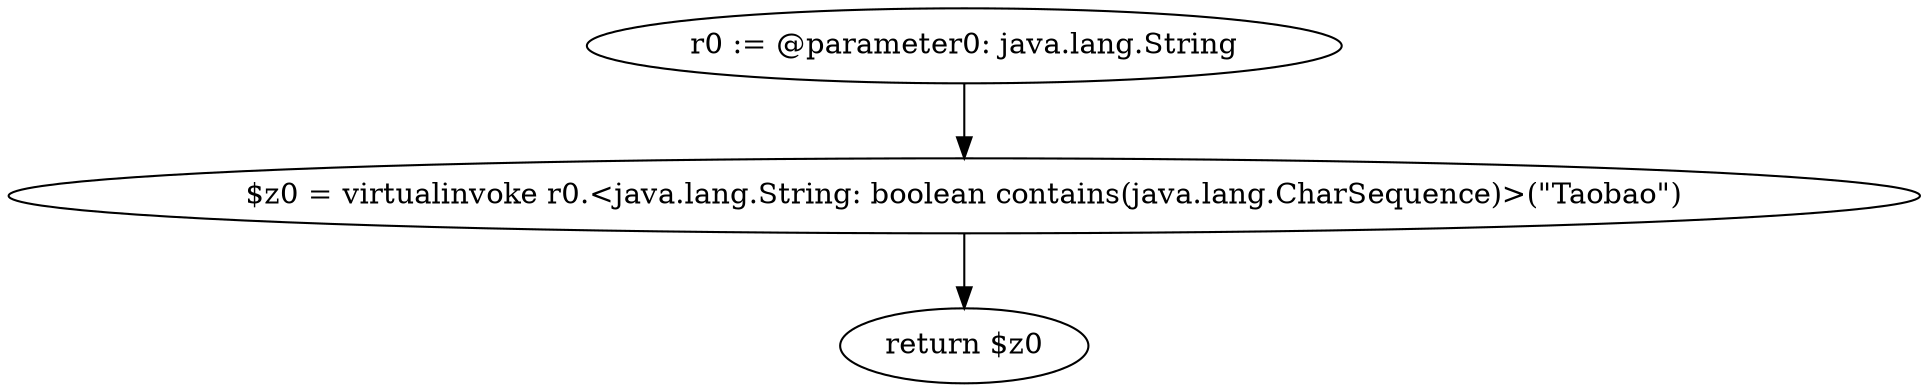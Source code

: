 digraph "unitGraph" {
    "r0 := @parameter0: java.lang.String"
    "$z0 = virtualinvoke r0.<java.lang.String: boolean contains(java.lang.CharSequence)>(\"Taobao\")"
    "return $z0"
    "r0 := @parameter0: java.lang.String"->"$z0 = virtualinvoke r0.<java.lang.String: boolean contains(java.lang.CharSequence)>(\"Taobao\")";
    "$z0 = virtualinvoke r0.<java.lang.String: boolean contains(java.lang.CharSequence)>(\"Taobao\")"->"return $z0";
}
